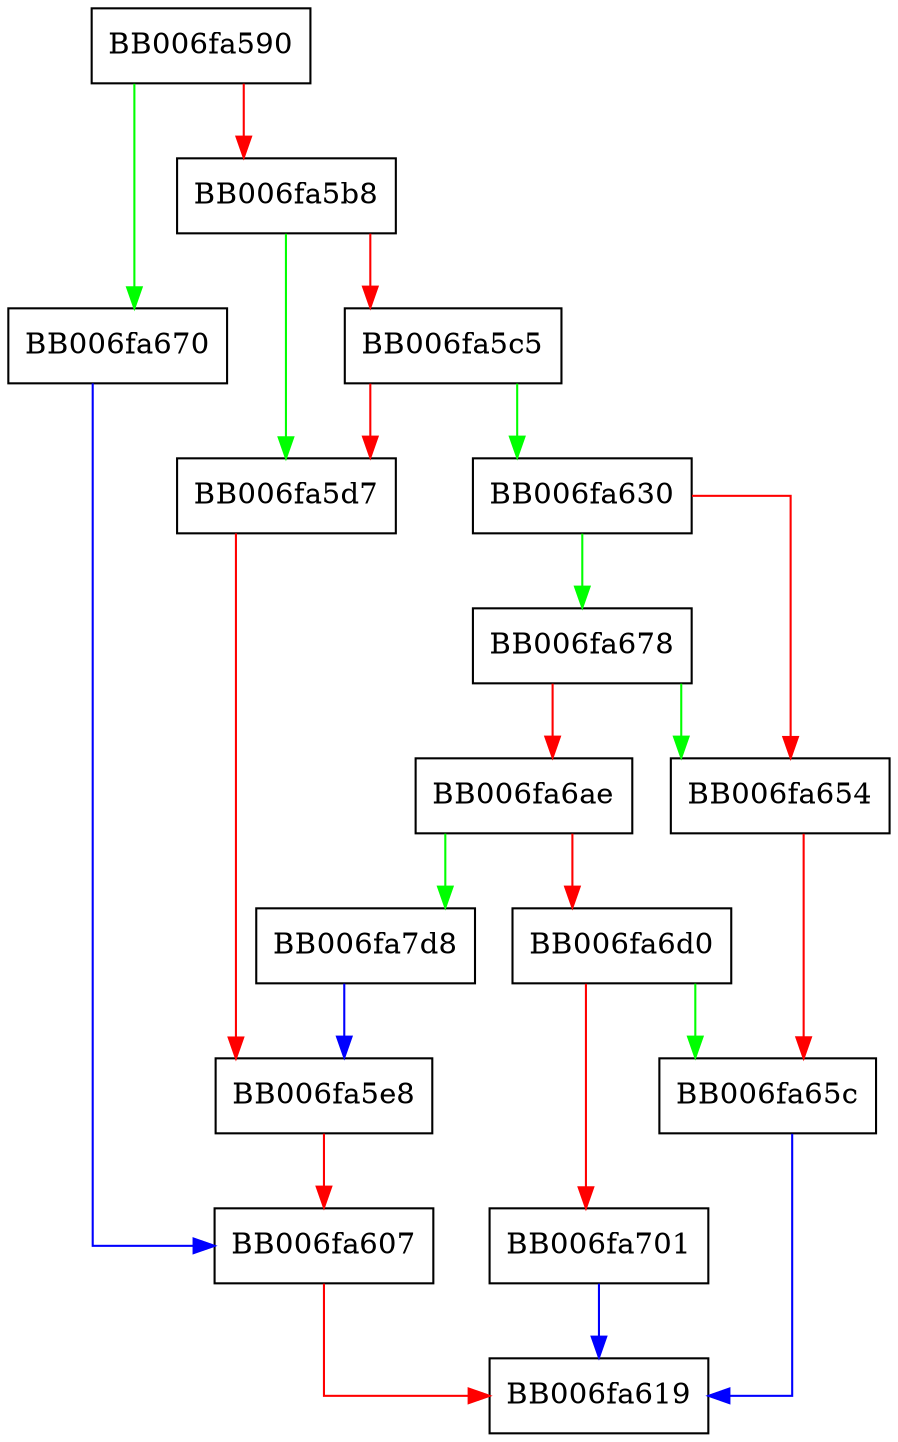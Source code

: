 digraph pvk2obj_decode {
  node [shape="box"];
  graph [splines=ortho];
  BB006fa590 -> BB006fa670 [color="green"];
  BB006fa590 -> BB006fa5b8 [color="red"];
  BB006fa5b8 -> BB006fa5d7 [color="green"];
  BB006fa5b8 -> BB006fa5c5 [color="red"];
  BB006fa5c5 -> BB006fa630 [color="green"];
  BB006fa5c5 -> BB006fa5d7 [color="red"];
  BB006fa5d7 -> BB006fa5e8 [color="red"];
  BB006fa5e8 -> BB006fa607 [color="red"];
  BB006fa607 -> BB006fa619 [color="red"];
  BB006fa630 -> BB006fa678 [color="green"];
  BB006fa630 -> BB006fa654 [color="red"];
  BB006fa654 -> BB006fa65c [color="red"];
  BB006fa65c -> BB006fa619 [color="blue"];
  BB006fa670 -> BB006fa607 [color="blue"];
  BB006fa678 -> BB006fa654 [color="green"];
  BB006fa678 -> BB006fa6ae [color="red"];
  BB006fa6ae -> BB006fa7d8 [color="green"];
  BB006fa6ae -> BB006fa6d0 [color="red"];
  BB006fa6d0 -> BB006fa65c [color="green"];
  BB006fa6d0 -> BB006fa701 [color="red"];
  BB006fa701 -> BB006fa619 [color="blue"];
  BB006fa7d8 -> BB006fa5e8 [color="blue"];
}